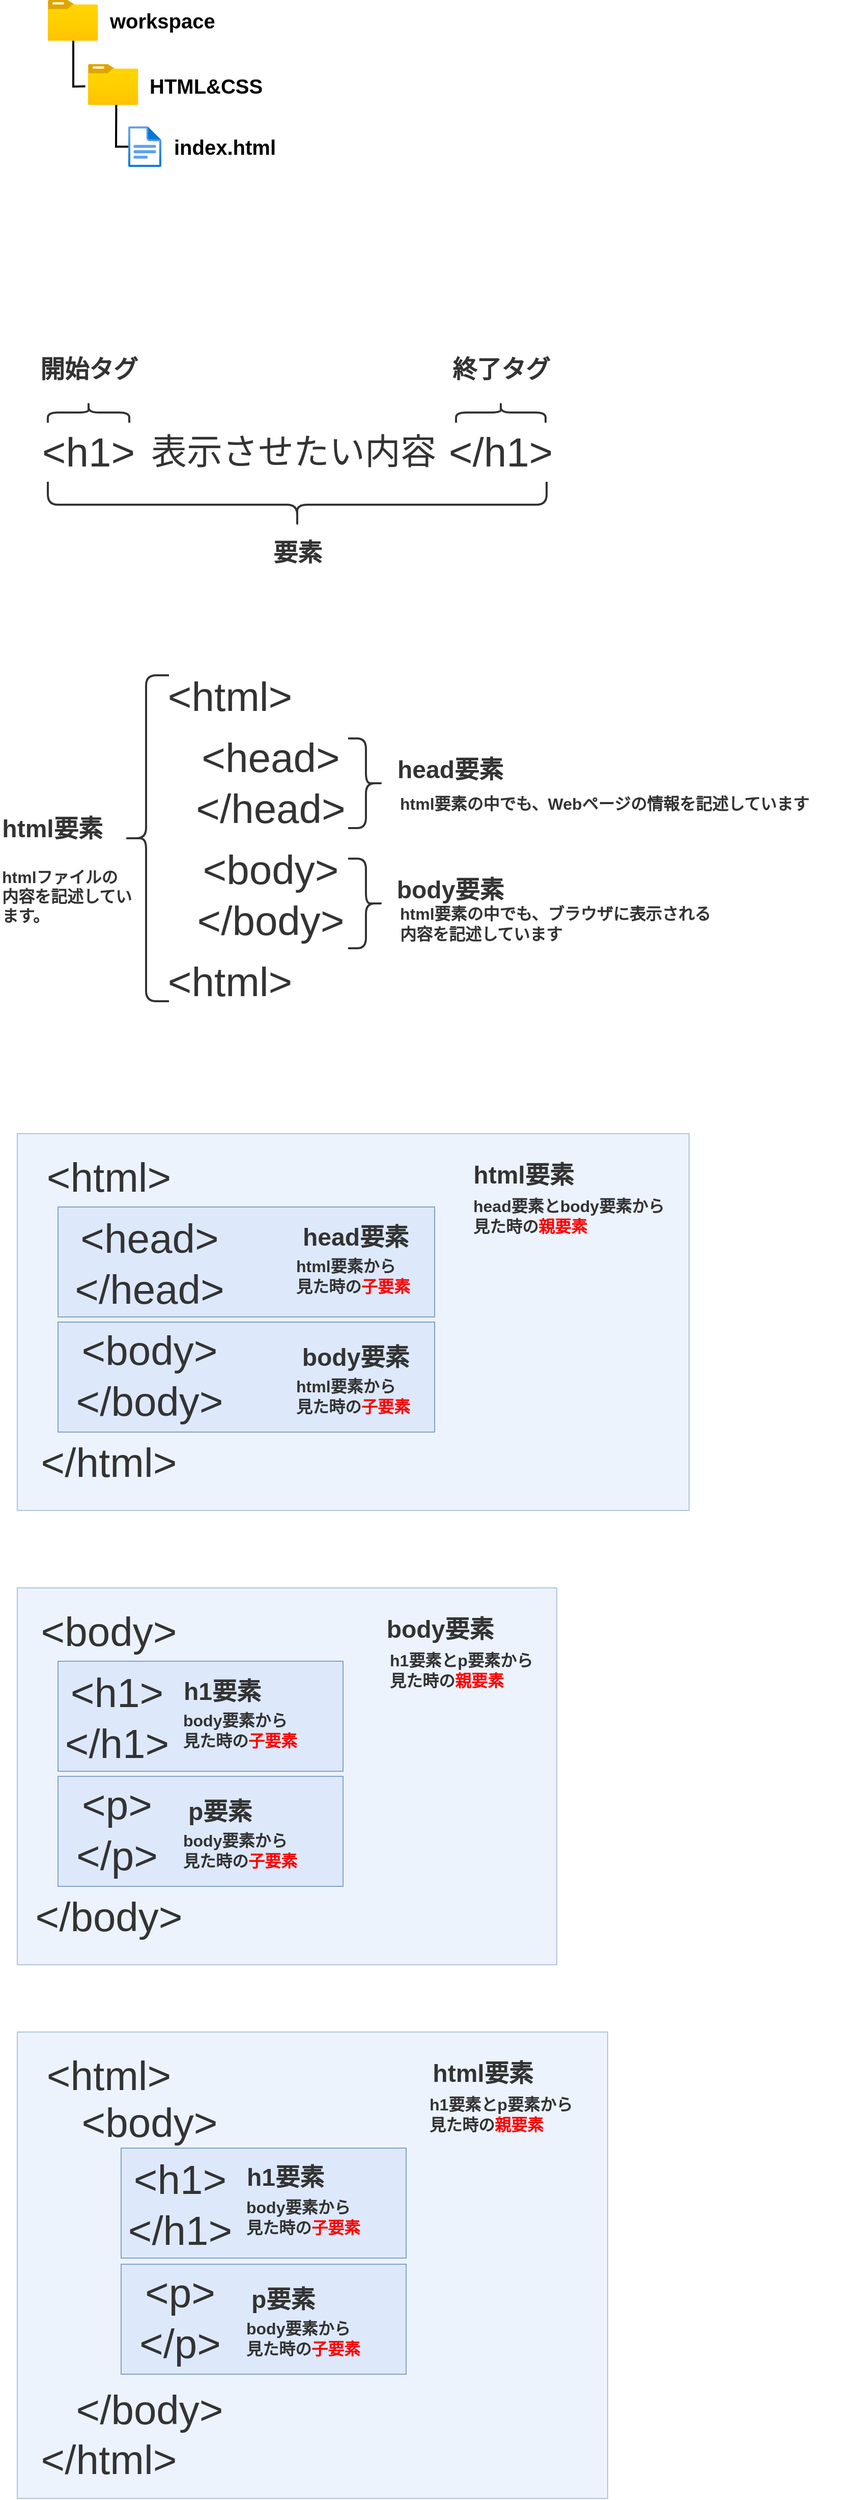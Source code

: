 <mxfile version="14.5.1" type="device"><diagram id="67B2qVPKCzjwmlKUfe3U" name="ページ1"><mxGraphModel dx="1422" dy="1689" grid="1" gridSize="10" guides="1" tooltips="1" connect="1" arrows="1" fold="1" page="1" pageScale="1" pageWidth="1169" pageHeight="827" math="0" shadow="0"><root><mxCell id="0"/><mxCell id="1" parent="0"/><mxCell id="6TWxAj3n3yNMCbtlmlvp-16" value="" style="rounded=0;whiteSpace=wrap;html=1;fillColor=#dae8fc;strokeColor=#6c8ebf;opacity=50;" parent="1" vertex="1"><mxGeometry x="50" y="1732" width="580" height="458" as="geometry"/></mxCell><mxCell id="6TWxAj3n3yNMCbtlmlvp-38" value="" style="group" parent="1" vertex="1" connectable="0"><mxGeometry x="150" y="1846" width="282" height="108" as="geometry"/></mxCell><mxCell id="6TWxAj3n3yNMCbtlmlvp-31" value="" style="rounded=0;whiteSpace=wrap;html=1;fillColor=#dae8fc;strokeColor=#6c8ebf;opacity=80;" parent="6TWxAj3n3yNMCbtlmlvp-38" vertex="1"><mxGeometry x="2" width="280" height="108" as="geometry"/></mxCell><mxCell id="6TWxAj3n3yNMCbtlmlvp-32" value="&amp;lt;h1&amp;gt;" style="text;html=1;strokeColor=none;fillColor=none;align=center;verticalAlign=middle;whiteSpace=wrap;rounded=0;fontSize=40;fontColor=#333333;" parent="6TWxAj3n3yNMCbtlmlvp-38" vertex="1"><mxGeometry y="10" width="120" height="40" as="geometry"/></mxCell><mxCell id="6TWxAj3n3yNMCbtlmlvp-33" value="&amp;lt;/h1&amp;gt;" style="text;html=1;strokeColor=none;fillColor=none;align=center;verticalAlign=middle;whiteSpace=wrap;rounded=0;fontSize=40;fontColor=#333333;" parent="6TWxAj3n3yNMCbtlmlvp-38" vertex="1"><mxGeometry y="60" width="120" height="40" as="geometry"/></mxCell><mxCell id="6TWxAj3n3yNMCbtlmlvp-35" value="&lt;font style=&quot;font-size: 16px&quot;&gt;body要素から&lt;br&gt;見た時の&lt;font color=&quot;#ff0000&quot;&gt;子要素&lt;/font&gt;&lt;/font&gt;" style="text;html=1;strokeColor=none;fillColor=none;align=left;verticalAlign=middle;whiteSpace=wrap;rounded=0;fontSize=16;fontColor=#333333;fontStyle=1" parent="6TWxAj3n3yNMCbtlmlvp-38" vertex="1"><mxGeometry x="123" y="48" width="130" height="40" as="geometry"/></mxCell><mxCell id="j37UidJH-uvwlrQFRrOD-12" value="" style="rounded=0;whiteSpace=wrap;html=1;fillColor=#dae8fc;strokeColor=#6c8ebf;opacity=50;" parent="1" vertex="1"><mxGeometry x="50" y="850" width="660" height="370" as="geometry"/></mxCell><mxCell id="j37UidJH-uvwlrQFRrOD-19" value="" style="rounded=0;whiteSpace=wrap;html=1;fillColor=#dae8fc;strokeColor=#6c8ebf;opacity=80;" parent="1" vertex="1"><mxGeometry x="90" y="1035" width="370" height="108" as="geometry"/></mxCell><mxCell id="j37UidJH-uvwlrQFRrOD-16" value="" style="rounded=0;whiteSpace=wrap;html=1;fillColor=#dae8fc;strokeColor=#6c8ebf;opacity=80;" parent="1" vertex="1"><mxGeometry x="90" y="922" width="370" height="108" as="geometry"/></mxCell><mxCell id="6FK7CWXa5-9mBd8hkXq1-1" value="&amp;lt;h1&amp;gt;" style="text;html=1;strokeColor=none;fillColor=none;align=center;verticalAlign=middle;whiteSpace=wrap;rounded=0;fontSize=40;fontColor=#333333;" parent="1" vertex="1"><mxGeometry x="80" y="160" width="80" height="40" as="geometry"/></mxCell><mxCell id="6FK7CWXa5-9mBd8hkXq1-2" value="表示させたい内容" style="text;html=1;strokeColor=none;fillColor=none;align=center;verticalAlign=middle;whiteSpace=wrap;rounded=0;fontSize=35;fontColor=#333333;" parent="1" vertex="1"><mxGeometry x="150" y="160" width="343" height="40" as="geometry"/></mxCell><mxCell id="6FK7CWXa5-9mBd8hkXq1-3" value="&amp;lt;/h1&amp;gt;" style="text;html=1;strokeColor=none;fillColor=none;align=center;verticalAlign=middle;whiteSpace=wrap;rounded=0;fontSize=40;fontColor=#333333;" parent="1" vertex="1"><mxGeometry x="480" y="160" width="90" height="40" as="geometry"/></mxCell><mxCell id="6FK7CWXa5-9mBd8hkXq1-5" value="" style="shape=curlyBracket;whiteSpace=wrap;html=1;rounded=1;fontSize=35;rotation=90;strokeWidth=2;fontColor=#333333;strokeColor=#333333;" parent="1" vertex="1"><mxGeometry x="110" y="102" width="20" height="80" as="geometry"/></mxCell><mxCell id="6FK7CWXa5-9mBd8hkXq1-6" value="" style="shape=curlyBracket;whiteSpace=wrap;html=1;rounded=1;fontSize=35;rotation=90;strokeWidth=2;size=0.5;fontColor=#333333;strokeColor=#333333;" parent="1" vertex="1"><mxGeometry x="515" y="98" width="20" height="88" as="geometry"/></mxCell><mxCell id="6FK7CWXa5-9mBd8hkXq1-7" value="開始タグ" style="text;strokeColor=none;fillColor=none;html=1;fontSize=24;fontStyle=1;verticalAlign=middle;align=center;fontColor=#333333;" parent="1" vertex="1"><mxGeometry x="70" y="80" width="100" height="40" as="geometry"/></mxCell><mxCell id="6FK7CWXa5-9mBd8hkXq1-8" value="終了タグ" style="text;strokeColor=none;fillColor=none;html=1;fontSize=24;fontStyle=1;verticalAlign=middle;align=center;fontColor=#333333;" parent="1" vertex="1"><mxGeometry x="475" y="80" width="100" height="40" as="geometry"/></mxCell><mxCell id="6FK7CWXa5-9mBd8hkXq1-12" value="" style="shape=curlyBracket;whiteSpace=wrap;html=1;rounded=1;strokeWidth=2;fontSize=35;rotation=-90;fontColor=#333333;strokeColor=#333333;" parent="1" vertex="1"><mxGeometry x="302.5" y="-12.5" width="45" height="490" as="geometry"/></mxCell><mxCell id="6FK7CWXa5-9mBd8hkXq1-13" value="要素" style="text;strokeColor=none;fillColor=none;html=1;fontSize=24;fontStyle=1;verticalAlign=middle;align=center;fontColor=#333333;" parent="1" vertex="1"><mxGeometry x="275" y="260" width="100" height="40" as="geometry"/></mxCell><mxCell id="6FK7CWXa5-9mBd8hkXq1-14" value="&amp;lt;html&amp;gt;" style="text;html=1;strokeColor=none;fillColor=none;align=center;verticalAlign=middle;whiteSpace=wrap;rounded=0;fontSize=40;fontColor=#333333;" parent="1" vertex="1"><mxGeometry x="199" y="400" width="120" height="40" as="geometry"/></mxCell><mxCell id="6FK7CWXa5-9mBd8hkXq1-15" value="&amp;lt;html&amp;gt;" style="text;html=1;strokeColor=none;fillColor=none;align=center;verticalAlign=middle;whiteSpace=wrap;rounded=0;fontSize=40;fontColor=#333333;" parent="1" vertex="1"><mxGeometry x="199" y="680" width="120" height="40" as="geometry"/></mxCell><mxCell id="6FK7CWXa5-9mBd8hkXq1-16" value="&amp;lt;head&amp;gt;" style="text;html=1;strokeColor=none;fillColor=none;align=center;verticalAlign=middle;whiteSpace=wrap;rounded=0;fontSize=40;fontColor=#333333;" parent="1" vertex="1"><mxGeometry x="239" y="460" width="120" height="40" as="geometry"/></mxCell><mxCell id="6FK7CWXa5-9mBd8hkXq1-17" value="&amp;lt;/head&amp;gt;" style="text;html=1;strokeColor=none;fillColor=none;align=center;verticalAlign=middle;whiteSpace=wrap;rounded=0;fontSize=40;fontColor=#333333;" parent="1" vertex="1"><mxGeometry x="239" y="510" width="120" height="40" as="geometry"/></mxCell><mxCell id="6FK7CWXa5-9mBd8hkXq1-18" value="&amp;lt;body&amp;gt;" style="text;html=1;strokeColor=none;fillColor=none;align=center;verticalAlign=middle;whiteSpace=wrap;rounded=0;fontSize=40;fontColor=#333333;" parent="1" vertex="1"><mxGeometry x="239" y="570" width="120" height="40" as="geometry"/></mxCell><mxCell id="6FK7CWXa5-9mBd8hkXq1-19" value="&amp;lt;/body&amp;gt;" style="text;html=1;strokeColor=none;fillColor=none;align=center;verticalAlign=middle;whiteSpace=wrap;rounded=0;fontSize=40;fontColor=#333333;" parent="1" vertex="1"><mxGeometry x="239" y="620" width="120" height="40" as="geometry"/></mxCell><mxCell id="6FK7CWXa5-9mBd8hkXq1-20" value="" style="shape=curlyBracket;whiteSpace=wrap;html=1;rounded=1;strokeWidth=2;fontSize=35;rotation=0;fontColor=#333333;strokeColor=#333333;" parent="1" vertex="1"><mxGeometry x="154" y="400" width="45" height="320" as="geometry"/></mxCell><mxCell id="6FK7CWXa5-9mBd8hkXq1-21" value="html要素" style="text;strokeColor=none;fillColor=none;html=1;fontSize=24;fontStyle=1;verticalAlign=middle;align=center;fontColor=#333333;" parent="1" vertex="1"><mxGeometry x="34" y="531" width="100" height="40" as="geometry"/></mxCell><mxCell id="6FK7CWXa5-9mBd8hkXq1-22" value="" style="shape=curlyBracket;whiteSpace=wrap;html=1;rounded=1;fontSize=35;rotation=-180;strokeWidth=2;size=0.5;fontColor=#333333;strokeColor=#333333;" parent="1" vertex="1"><mxGeometry x="375" y="462" width="35" height="88" as="geometry"/></mxCell><mxCell id="6FK7CWXa5-9mBd8hkXq1-23" value="head要素" style="text;strokeColor=none;fillColor=none;html=1;fontSize=24;fontStyle=1;verticalAlign=middle;align=center;fontColor=#333333;" parent="1" vertex="1"><mxGeometry x="420" y="473" width="110" height="40" as="geometry"/></mxCell><mxCell id="6FK7CWXa5-9mBd8hkXq1-24" value="&lt;font style=&quot;font-size: 16px&quot;&gt;html要素の中でも、Webページの情報を記述しています&lt;/font&gt;" style="text;html=1;strokeColor=none;fillColor=none;align=left;verticalAlign=middle;whiteSpace=wrap;rounded=0;fontSize=16;fontColor=#333333;fontStyle=1" parent="1" vertex="1"><mxGeometry x="424" y="506" width="426" height="40" as="geometry"/></mxCell><mxCell id="6FK7CWXa5-9mBd8hkXq1-25" value="" style="shape=curlyBracket;whiteSpace=wrap;html=1;rounded=1;fontSize=35;rotation=-180;strokeWidth=2;size=0.5;fontColor=#333333;strokeColor=#333333;" parent="1" vertex="1"><mxGeometry x="375" y="580" width="35" height="88" as="geometry"/></mxCell><mxCell id="6FK7CWXa5-9mBd8hkXq1-26" value="body要素" style="text;strokeColor=none;fillColor=none;html=1;fontSize=24;fontStyle=1;verticalAlign=middle;align=center;fontColor=#333333;" parent="1" vertex="1"><mxGeometry x="420" y="591" width="110" height="40" as="geometry"/></mxCell><mxCell id="6FK7CWXa5-9mBd8hkXq1-27" value="&lt;font style=&quot;font-size: 16px;&quot;&gt;html要素の中でも、ブラウザに表示される&lt;br style=&quot;font-size: 16px;&quot;&gt;内容を記述しています&lt;/font&gt;" style="text;html=1;strokeColor=none;fillColor=none;align=left;verticalAlign=middle;whiteSpace=wrap;rounded=0;fontSize=16;fontColor=#333333;fontStyle=1" parent="1" vertex="1"><mxGeometry x="424" y="624" width="446" height="40" as="geometry"/></mxCell><mxCell id="6FK7CWXa5-9mBd8hkXq1-28" value="&lt;font style=&quot;font-size: 16px;&quot;&gt;htmlファイルの内容を記述しています。&lt;br style=&quot;font-size: 16px;&quot;&gt;&lt;/font&gt;" style="text;html=1;strokeColor=none;fillColor=none;align=left;verticalAlign=middle;whiteSpace=wrap;rounded=0;fontSize=16;fontColor=#333333;fontStyle=1" parent="1" vertex="1"><mxGeometry x="33" y="582" width="131" height="69" as="geometry"/></mxCell><mxCell id="j37UidJH-uvwlrQFRrOD-1" value="&amp;lt;html&amp;gt;" style="text;html=1;strokeColor=none;fillColor=none;align=center;verticalAlign=middle;whiteSpace=wrap;rounded=0;fontSize=40;fontColor=#333333;" parent="1" vertex="1"><mxGeometry x="80" y="872" width="120" height="40" as="geometry"/></mxCell><mxCell id="j37UidJH-uvwlrQFRrOD-2" value="&amp;lt;/html&amp;gt;" style="text;html=1;strokeColor=none;fillColor=none;align=center;verticalAlign=middle;whiteSpace=wrap;rounded=0;fontSize=40;fontColor=#333333;" parent="1" vertex="1"><mxGeometry x="80" y="1152" width="120" height="40" as="geometry"/></mxCell><mxCell id="j37UidJH-uvwlrQFRrOD-3" value="&amp;lt;head&amp;gt;" style="text;html=1;strokeColor=none;fillColor=none;align=center;verticalAlign=middle;whiteSpace=wrap;rounded=0;fontSize=40;fontColor=#333333;" parent="1" vertex="1"><mxGeometry x="120" y="932" width="120" height="40" as="geometry"/></mxCell><mxCell id="j37UidJH-uvwlrQFRrOD-4" value="&amp;lt;/head&amp;gt;" style="text;html=1;strokeColor=none;fillColor=none;align=center;verticalAlign=middle;whiteSpace=wrap;rounded=0;fontSize=40;fontColor=#333333;" parent="1" vertex="1"><mxGeometry x="120" y="982" width="120" height="40" as="geometry"/></mxCell><mxCell id="j37UidJH-uvwlrQFRrOD-5" value="&amp;lt;body&amp;gt;" style="text;html=1;strokeColor=none;fillColor=none;align=center;verticalAlign=middle;whiteSpace=wrap;rounded=0;fontSize=40;fontColor=#333333;" parent="1" vertex="1"><mxGeometry x="120" y="1042" width="120" height="40" as="geometry"/></mxCell><mxCell id="j37UidJH-uvwlrQFRrOD-6" value="&amp;lt;/body&amp;gt;" style="text;html=1;strokeColor=none;fillColor=none;align=center;verticalAlign=middle;whiteSpace=wrap;rounded=0;fontSize=40;fontColor=#333333;" parent="1" vertex="1"><mxGeometry x="120" y="1092" width="120" height="40" as="geometry"/></mxCell><mxCell id="j37UidJH-uvwlrQFRrOD-14" value="head要素" style="text;strokeColor=none;fillColor=none;html=1;fontSize=24;fontStyle=1;verticalAlign=middle;align=center;fontColor=#333333;" parent="1" vertex="1"><mxGeometry x="327" y="932" width="110" height="40" as="geometry"/></mxCell><mxCell id="j37UidJH-uvwlrQFRrOD-15" value="&lt;font style=&quot;font-size: 16px&quot;&gt;head要素とbody要素から&lt;br&gt;見た時の&lt;font color=&quot;#ff0000&quot;&gt;親要素&lt;/font&gt;&lt;/font&gt;" style="text;html=1;strokeColor=none;fillColor=none;align=left;verticalAlign=middle;whiteSpace=wrap;rounded=0;fontSize=16;fontColor=#333333;fontStyle=1" parent="1" vertex="1"><mxGeometry x="496" y="911" width="194" height="40" as="geometry"/></mxCell><mxCell id="j37UidJH-uvwlrQFRrOD-17" value="&lt;font style=&quot;font-size: 16px&quot;&gt;html要素から&lt;br&gt;見た時の&lt;font color=&quot;#ff0000&quot;&gt;子要素&lt;/font&gt;&lt;/font&gt;" style="text;html=1;strokeColor=none;fillColor=none;align=left;verticalAlign=middle;whiteSpace=wrap;rounded=0;fontSize=16;fontColor=#333333;fontStyle=1" parent="1" vertex="1"><mxGeometry x="322" y="970" width="130" height="40" as="geometry"/></mxCell><mxCell id="j37UidJH-uvwlrQFRrOD-18" value="html要素" style="text;strokeColor=none;fillColor=none;html=1;fontSize=24;fontStyle=1;verticalAlign=middle;align=center;fontColor=#333333;" parent="1" vertex="1"><mxGeometry x="492" y="871" width="110" height="40" as="geometry"/></mxCell><mxCell id="j37UidJH-uvwlrQFRrOD-20" value="body要素" style="text;strokeColor=none;fillColor=none;html=1;fontSize=24;fontStyle=1;verticalAlign=middle;align=center;fontColor=#333333;" parent="1" vertex="1"><mxGeometry x="327" y="1050" width="110" height="40" as="geometry"/></mxCell><mxCell id="j37UidJH-uvwlrQFRrOD-21" value="&lt;font style=&quot;font-size: 16px&quot;&gt;html要素から&lt;br&gt;見た時の&lt;font color=&quot;#ff0000&quot;&gt;子要素&lt;/font&gt;&lt;/font&gt;" style="text;html=1;strokeColor=none;fillColor=none;align=left;verticalAlign=middle;whiteSpace=wrap;rounded=0;fontSize=16;fontColor=#333333;fontStyle=1" parent="1" vertex="1"><mxGeometry x="322" y="1088" width="130" height="40" as="geometry"/></mxCell><mxCell id="6TWxAj3n3yNMCbtlmlvp-1" value="" style="rounded=0;whiteSpace=wrap;html=1;fillColor=#dae8fc;strokeColor=#6c8ebf;opacity=50;" parent="1" vertex="1"><mxGeometry x="50" y="1296" width="530" height="370" as="geometry"/></mxCell><mxCell id="6TWxAj3n3yNMCbtlmlvp-3" value="" style="rounded=0;whiteSpace=wrap;html=1;fillColor=#dae8fc;strokeColor=#6c8ebf;opacity=80;" parent="1" vertex="1"><mxGeometry x="90" y="1368" width="280" height="108" as="geometry"/></mxCell><mxCell id="6TWxAj3n3yNMCbtlmlvp-4" value="&amp;lt;body&amp;gt;" style="text;html=1;strokeColor=none;fillColor=none;align=center;verticalAlign=middle;whiteSpace=wrap;rounded=0;fontSize=40;fontColor=#333333;" parent="1" vertex="1"><mxGeometry x="80" y="1318" width="120" height="40" as="geometry"/></mxCell><mxCell id="6TWxAj3n3yNMCbtlmlvp-5" value="&amp;lt;/body&amp;gt;" style="text;html=1;strokeColor=none;fillColor=none;align=center;verticalAlign=middle;whiteSpace=wrap;rounded=0;fontSize=40;fontColor=#333333;" parent="1" vertex="1"><mxGeometry x="80" y="1598" width="120" height="40" as="geometry"/></mxCell><mxCell id="6TWxAj3n3yNMCbtlmlvp-6" value="&amp;lt;h1&amp;gt;" style="text;html=1;strokeColor=none;fillColor=none;align=center;verticalAlign=middle;whiteSpace=wrap;rounded=0;fontSize=40;fontColor=#333333;" parent="1" vertex="1"><mxGeometry x="88" y="1378" width="120" height="40" as="geometry"/></mxCell><mxCell id="6TWxAj3n3yNMCbtlmlvp-7" value="&amp;lt;/h1&amp;gt;" style="text;html=1;strokeColor=none;fillColor=none;align=center;verticalAlign=middle;whiteSpace=wrap;rounded=0;fontSize=40;fontColor=#333333;" parent="1" vertex="1"><mxGeometry x="88" y="1428" width="120" height="40" as="geometry"/></mxCell><mxCell id="6TWxAj3n3yNMCbtlmlvp-10" value="h1要素" style="text;strokeColor=none;fillColor=none;html=1;fontSize=24;fontStyle=1;verticalAlign=middle;align=center;fontColor=#333333;" parent="1" vertex="1"><mxGeometry x="196" y="1378" width="110" height="40" as="geometry"/></mxCell><mxCell id="6TWxAj3n3yNMCbtlmlvp-11" value="&lt;font style=&quot;font-size: 16px&quot;&gt;h1要素とp要素から&lt;br&gt;見た時の&lt;font color=&quot;#ff0000&quot;&gt;親要素&lt;/font&gt;&lt;/font&gt;" style="text;html=1;strokeColor=none;fillColor=none;align=left;verticalAlign=middle;whiteSpace=wrap;rounded=0;fontSize=16;fontColor=#333333;fontStyle=1" parent="1" vertex="1"><mxGeometry x="414" y="1357" width="166" height="40" as="geometry"/></mxCell><mxCell id="6TWxAj3n3yNMCbtlmlvp-12" value="&lt;font style=&quot;font-size: 16px&quot;&gt;body要素から&lt;br&gt;見た時の&lt;font color=&quot;#ff0000&quot;&gt;子要素&lt;/font&gt;&lt;/font&gt;" style="text;html=1;strokeColor=none;fillColor=none;align=left;verticalAlign=middle;whiteSpace=wrap;rounded=0;fontSize=16;fontColor=#333333;fontStyle=1" parent="1" vertex="1"><mxGeometry x="211" y="1416" width="130" height="40" as="geometry"/></mxCell><mxCell id="6TWxAj3n3yNMCbtlmlvp-13" value="body要素" style="text;strokeColor=none;fillColor=none;html=1;fontSize=24;fontStyle=1;verticalAlign=middle;align=center;fontColor=#333333;" parent="1" vertex="1"><mxGeometry x="410" y="1317" width="110" height="40" as="geometry"/></mxCell><mxCell id="6TWxAj3n3yNMCbtlmlvp-19" value="&amp;lt;html&amp;gt;" style="text;html=1;strokeColor=none;fillColor=none;align=center;verticalAlign=middle;whiteSpace=wrap;rounded=0;fontSize=40;fontColor=#333333;" parent="1" vertex="1"><mxGeometry x="80" y="1754" width="120" height="40" as="geometry"/></mxCell><mxCell id="6TWxAj3n3yNMCbtlmlvp-20" value="&amp;lt;/html&amp;gt;" style="text;html=1;strokeColor=none;fillColor=none;align=center;verticalAlign=middle;whiteSpace=wrap;rounded=0;fontSize=40;fontColor=#333333;" parent="1" vertex="1"><mxGeometry x="80" y="2131" width="120" height="40" as="geometry"/></mxCell><mxCell id="6TWxAj3n3yNMCbtlmlvp-23" value="&amp;lt;body&amp;gt;" style="text;html=1;strokeColor=none;fillColor=none;align=center;verticalAlign=middle;whiteSpace=wrap;rounded=0;fontSize=40;fontColor=#333333;" parent="1" vertex="1"><mxGeometry x="120" y="1800" width="120" height="40" as="geometry"/></mxCell><mxCell id="6TWxAj3n3yNMCbtlmlvp-24" value="&amp;lt;/body&amp;gt;" style="text;html=1;strokeColor=none;fillColor=none;align=center;verticalAlign=middle;whiteSpace=wrap;rounded=0;fontSize=40;fontColor=#333333;" parent="1" vertex="1"><mxGeometry x="120" y="2082" width="120" height="40" as="geometry"/></mxCell><mxCell id="6TWxAj3n3yNMCbtlmlvp-26" value="&lt;font style=&quot;font-size: 16px&quot;&gt;h1要素とp要素から&lt;br&gt;見た時の&lt;font color=&quot;#ff0000&quot;&gt;親要素&lt;/font&gt;&lt;/font&gt;" style="text;html=1;strokeColor=none;fillColor=none;align=left;verticalAlign=middle;whiteSpace=wrap;rounded=0;fontSize=16;fontColor=#333333;fontStyle=1" parent="1" vertex="1"><mxGeometry x="453" y="1793" width="164" height="40" as="geometry"/></mxCell><mxCell id="6TWxAj3n3yNMCbtlmlvp-28" value="html要素" style="text;strokeColor=none;fillColor=none;html=1;fontSize=24;fontStyle=1;verticalAlign=middle;align=center;fontColor=#333333;" parent="1" vertex="1"><mxGeometry x="452" y="1753" width="110" height="40" as="geometry"/></mxCell><mxCell id="6TWxAj3n3yNMCbtlmlvp-34" value="h1要素" style="text;strokeColor=none;fillColor=none;html=1;fontSize=24;fontStyle=1;verticalAlign=middle;align=center;fontColor=#333333;" parent="1" vertex="1"><mxGeometry x="258" y="1855" width="110" height="40" as="geometry"/></mxCell><mxCell id="6TWxAj3n3yNMCbtlmlvp-39" value="" style="group" parent="1" vertex="1" connectable="0"><mxGeometry x="88" y="1481" width="282" height="108" as="geometry"/></mxCell><mxCell id="6TWxAj3n3yNMCbtlmlvp-2" value="" style="rounded=0;whiteSpace=wrap;html=1;fillColor=#dae8fc;strokeColor=#6c8ebf;opacity=80;" parent="6TWxAj3n3yNMCbtlmlvp-39" vertex="1"><mxGeometry x="2" width="280" height="108" as="geometry"/></mxCell><mxCell id="6TWxAj3n3yNMCbtlmlvp-8" value="&amp;lt;p&amp;gt;" style="text;html=1;strokeColor=none;fillColor=none;align=center;verticalAlign=middle;whiteSpace=wrap;rounded=0;fontSize=40;fontColor=#333333;" parent="6TWxAj3n3yNMCbtlmlvp-39" vertex="1"><mxGeometry y="7" width="120" height="40" as="geometry"/></mxCell><mxCell id="6TWxAj3n3yNMCbtlmlvp-9" value="&amp;lt;/p&amp;gt;" style="text;html=1;strokeColor=none;fillColor=none;align=center;verticalAlign=middle;whiteSpace=wrap;rounded=0;fontSize=40;fontColor=#333333;" parent="6TWxAj3n3yNMCbtlmlvp-39" vertex="1"><mxGeometry y="57" width="120" height="40" as="geometry"/></mxCell><mxCell id="6TWxAj3n3yNMCbtlmlvp-14" value="p要素" style="text;strokeColor=none;fillColor=none;html=1;fontSize=24;fontStyle=1;verticalAlign=middle;align=left;fontColor=#333333;" parent="6TWxAj3n3yNMCbtlmlvp-39" vertex="1"><mxGeometry x="128" y="15" width="110" height="40" as="geometry"/></mxCell><mxCell id="6TWxAj3n3yNMCbtlmlvp-15" value="&lt;font style=&quot;font-size: 16px&quot;&gt;body要素から&lt;br&gt;見た時の&lt;font color=&quot;#ff0000&quot;&gt;子要素&lt;/font&gt;&lt;/font&gt;" style="text;html=1;strokeColor=none;fillColor=none;align=left;verticalAlign=middle;whiteSpace=wrap;rounded=0;fontSize=16;fontColor=#333333;fontStyle=1" parent="6TWxAj3n3yNMCbtlmlvp-39" vertex="1"><mxGeometry x="123" y="53" width="130" height="40" as="geometry"/></mxCell><mxCell id="6TWxAj3n3yNMCbtlmlvp-40" value="" style="group" parent="1" vertex="1" connectable="0"><mxGeometry x="150" y="1960" width="282" height="108" as="geometry"/></mxCell><mxCell id="6TWxAj3n3yNMCbtlmlvp-41" value="" style="rounded=0;whiteSpace=wrap;html=1;fillColor=#dae8fc;strokeColor=#6c8ebf;opacity=80;" parent="6TWxAj3n3yNMCbtlmlvp-40" vertex="1"><mxGeometry x="2" width="280" height="108" as="geometry"/></mxCell><mxCell id="6TWxAj3n3yNMCbtlmlvp-42" value="&amp;lt;p&amp;gt;" style="text;html=1;strokeColor=none;fillColor=none;align=center;verticalAlign=middle;whiteSpace=wrap;rounded=0;fontSize=40;fontColor=#333333;" parent="6TWxAj3n3yNMCbtlmlvp-40" vertex="1"><mxGeometry y="7" width="120" height="40" as="geometry"/></mxCell><mxCell id="6TWxAj3n3yNMCbtlmlvp-43" value="&amp;lt;/p&amp;gt;" style="text;html=1;strokeColor=none;fillColor=none;align=center;verticalAlign=middle;whiteSpace=wrap;rounded=0;fontSize=40;fontColor=#333333;" parent="6TWxAj3n3yNMCbtlmlvp-40" vertex="1"><mxGeometry y="57" width="120" height="40" as="geometry"/></mxCell><mxCell id="6TWxAj3n3yNMCbtlmlvp-44" value="p要素" style="text;strokeColor=none;fillColor=none;html=1;fontSize=24;fontStyle=1;verticalAlign=middle;align=left;fontColor=#333333;" parent="6TWxAj3n3yNMCbtlmlvp-40" vertex="1"><mxGeometry x="128" y="15" width="110" height="40" as="geometry"/></mxCell><mxCell id="6TWxAj3n3yNMCbtlmlvp-45" value="&lt;font style=&quot;font-size: 16px&quot;&gt;body要素から&lt;br&gt;見た時の&lt;font color=&quot;#ff0000&quot;&gt;子要素&lt;/font&gt;&lt;/font&gt;" style="text;html=1;strokeColor=none;fillColor=none;align=left;verticalAlign=middle;whiteSpace=wrap;rounded=0;fontSize=16;fontColor=#333333;fontStyle=1" parent="6TWxAj3n3yNMCbtlmlvp-40" vertex="1"><mxGeometry x="123" y="53" width="130" height="40" as="geometry"/></mxCell><mxCell id="n0vhcfZWzVQKdVhEmgME-2" value="&lt;font style=&quot;font-size: 20px&quot;&gt;workspace&lt;/font&gt;" style="text;html=1;strokeColor=none;fillColor=none;align=left;verticalAlign=middle;whiteSpace=wrap;rounded=0;fontStyle=1" vertex="1" parent="1"><mxGeometry x="139" y="-263" width="121" height="40" as="geometry"/></mxCell><mxCell id="n0vhcfZWzVQKdVhEmgME-4" value="&lt;font style=&quot;font-size: 20px&quot;&gt;index.html&lt;/font&gt;" style="text;html=1;strokeColor=none;fillColor=none;align=left;verticalAlign=middle;whiteSpace=wrap;rounded=0;fontStyle=1" vertex="1" parent="1"><mxGeometry x="201.5" y="-139" width="121" height="40" as="geometry"/></mxCell><mxCell id="n0vhcfZWzVQKdVhEmgME-5" value="" style="endArrow=none;html=1;exitX=-0.055;exitY=0.545;exitDx=0;exitDy=0;exitPerimeter=0;rounded=0;strokeWidth=2;" edge="1" parent="1" source="n0vhcfZWzVQKdVhEmgME-3"><mxGeometry width="50" height="50" relative="1" as="geometry"><mxPoint x="500" y="30" as="sourcePoint"/><mxPoint x="105" y="-240" as="targetPoint"/><Array as="points"><mxPoint x="105" y="-178"/></Array></mxGeometry></mxCell><mxCell id="n0vhcfZWzVQKdVhEmgME-6" value="" style="endArrow=none;html=1;rounded=0;strokeWidth=2;" edge="1" parent="1"><mxGeometry width="50" height="50" relative="1" as="geometry"><mxPoint x="159" y="-119" as="sourcePoint"/><mxPoint x="147.21" y="-162" as="targetPoint"/><Array as="points"><mxPoint x="147" y="-119"/></Array></mxGeometry></mxCell><mxCell id="n0vhcfZWzVQKdVhEmgME-7" value="" style="aspect=fixed;html=1;points=[];align=center;image;fontSize=12;image=img/lib/azure2/general/File.svg;rounded=0;sketch=0;" vertex="1" parent="1"><mxGeometry x="159" y="-139" width="32.46" height="40" as="geometry"/></mxCell><mxCell id="n0vhcfZWzVQKdVhEmgME-8" value="&lt;font style=&quot;font-size: 20px&quot;&gt;HTML&amp;amp;CSS&lt;/font&gt;" style="text;html=1;strokeColor=none;fillColor=none;align=left;verticalAlign=middle;whiteSpace=wrap;rounded=0;fontStyle=1" vertex="1" parent="1"><mxGeometry x="177.5" y="-199" width="121" height="40" as="geometry"/></mxCell><mxCell id="n0vhcfZWzVQKdVhEmgME-1" value="" style="aspect=fixed;html=1;points=[];align=center;image;fontSize=12;image=img/lib/azure2/general/Folder_Blank.svg;" vertex="1" parent="1"><mxGeometry x="80" y="-263" width="49.29" height="40" as="geometry"/></mxCell><mxCell id="n0vhcfZWzVQKdVhEmgME-3" value="" style="aspect=fixed;html=1;points=[];align=center;image;fontSize=12;image=img/lib/azure2/general/Folder_Blank.svg;" vertex="1" parent="1"><mxGeometry x="119.5" y="-200" width="49.29" height="40" as="geometry"/></mxCell></root></mxGraphModel></diagram></mxfile>